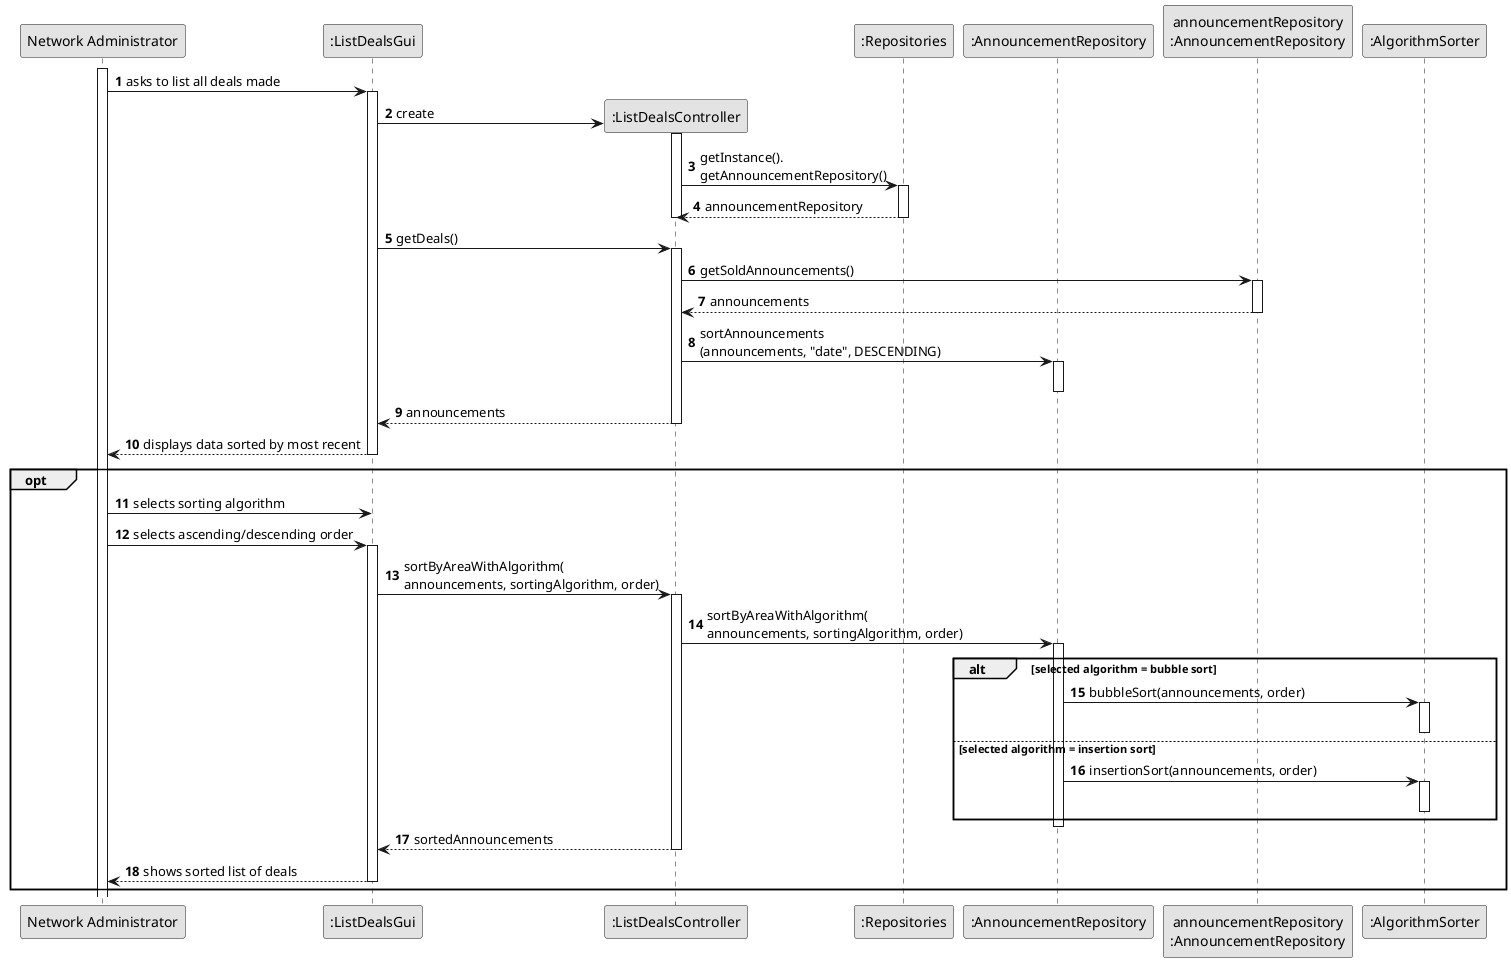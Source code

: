 @startuml
skinparam monochrome true
skinparam packageStyle rectangle
skinparam shadowing false

autonumber

participant "Network Administrator" as admin
participant ":ListDealsGui" as gui
participant ":ListDealsController" as ctrl
participant ":Repositories" as Repos
participant ":AnnouncementRepository" as ARepo
participant "announcementRepository\n:AnnouncementRepository" as aRepo
participant ":AlgorithmSorter" as sorter

activate admin

    admin -> gui : asks to list all deals made
    activate gui
    gui -> ctrl**: create
        activate ctrl
        ctrl -> Repos: getInstance().\ngetAnnouncementRepository()
        activate Repos
        return announcementRepository
        deactivate ctrl

    gui -> ctrl: getDeals()
    activate ctrl


    ctrl -> aRepo: getSoldAnnouncements()
    activate aRepo
    return announcements
    ctrl -> ARepo: sortAnnouncements\n(announcements, "date", DESCENDING)
    activate ARepo
    deactivate ARepo
    return announcements

        gui --> admin : displays data sorted by most recent
    deactivate gui
opt
    admin -> gui : selects sorting algorithm
'    activate gui

     '   gui --> Employee : shows task category list and asks to select one
'    deactivate gui

    admin -> gui : selects ascending/descending order
    activate gui
    gui -> ctrl: sortByAreaWithAlgorithm(\nannouncements, sortingAlgorithm, order)
    activate ctrl
    ctrl -> ARepo: sortByAreaWithAlgorithm(\nannouncements, sortingAlgorithm, order)
    activate ARepo
        alt selected algorithm = bubble sort
        ARepo -> sorter: bubbleSort(announcements, order)
        activate sorter
        deactivate sorter
        else selected algorithm = insertion sort
        ARepo -> sorter: insertionSort(announcements, order)
        activate sorter
        deactivate sorter
        end
    deactivate ARepo
    return sortedAnnouncements
        gui --> admin : shows sorted list of deals
    deactivate gui

end



'
''hide footbox
'actor "Organization Employee" as ADM
'participant ":CreateTaskUI" as UI
'participant ":CreateTaskController" as CTRL
'participant ":Repositories" as RepositorySingleton
'participant "repositories\n:Repositories" as PLAT
'participant "taskCategoryRepository:\nTaskCategoryRepository" as TaskCategoryRepository
'participant ":ApplicationSession" as _APP
'participant "appSession\n:ApplicationSession" as APP
'participant "currentSession\n:UserSession" as SESSAO
'participant "organizationRepository:\nOrganizationRepository" as OrganizationRepository
'participant "organization\n:Organization" as ORG
'participant "task\n:Task" as TAREFA
'
'activate ADM
'
'        ADM -> UI : asks to create a new task
'
'        activate UI
'
''            UI --> ADM : requests data (reference, description,  informal \n description, technical description, duration, cost)
'            'create CTRL
'            UI -> CTRL** : create
'
'            UI -> CTRL : getTaskCategories()
'            activate CTRL
'
'                CTRL -> RepositorySingleton : getInstance()
'                activate RepositorySingleton
'
'                    RepositorySingleton --> CTRL: repositories
'                deactivate RepositorySingleton
'
'                CTRL -> PLAT : getTaskCategoryRepository()
'                activate PLAT
'
'                    PLAT --> CTRL: taskCategoryRepository
'                deactivate PLAT
'
'                CTRL -> TaskCategoryRepository : getTaskCategories()
'                activate TaskCategoryRepository
'
'                    TaskCategoryRepository --> CTRL : taskCategoryList
'                deactivate TaskCategoryRepository
'
'                CTRL --> UI : taskCategoryList
'            deactivate CTRL
'
'            UI --> ADM : shows task category list\n and asks to sleect one
'        deactivate UI
'
'    ADM -> UI : selects a task category
'    activate UI
'
'        UI --> ADM : requests data
'    deactivate UI
'
'    ADM -> UI : types requested data (reference, description, \ninformal description, technical description,\nduration, cost)
'    activate UI
'
'        UI --> ADM : shows selected category and requested data
'    deactivate UI
'
'    ADM -> UI : submits data
'    activate UI
'
'        UI -> CTRL : createTask(reference,\ndescription,\ninformalDescription,\ntechnicalDescription,\nduration, cost,\ntaskCategoryDescription)
'        activate CTRL
'
'            CTRL -> CTRL : getTaskCategoryByDescription(taskCategoryDescription)
'            activate CTRL
'
'                CTRL -> RepositorySingleton : getInstance()
'                activate RepositorySingleton
'
'                    RepositorySingleton --> CTRL: repositories
'                deactivate RepositorySingleton
'
'                CTRL -> PLAT : getTaskCategoryRepository()
'                activate PLAT
'
'                    PLAT -> CTRL : taskCategoryRepository
'                deactivate PLAT
'
'                CTRL -> TaskCategoryRepository : getTaskCategoryByDescription(taskCategoryDescription)
'                activate TaskCategoryRepository
'
'                    TaskCategoryRepository --> CTRL : taskCategory
'                deactivate TaskCategoryRepository
'                    CTRL --> CTRL : taskCategory
'            deactivate CTRL
'
'            |||
'            CTRL -> CTRL : getEmployeeFromSession()
'            activate CTRL
'
'                CTRL -> _APP: getInstance()
'                activate _APP
'                    _APP -> CTRL: appSession
'                deactivate _APP
'
'
'                CTRL -> APP: getCurrentSession()
'                activate APP
'
'                    APP --> CTRL: currentSession
'                deactivate APP
'
'                CTRL -> SESSAO: email = getUserEmail()
'                activate SESSAO
'
'                    SESSAO --> CTRL: email
'                deactivate SESSAO
'
'
'                CTRL -> PLAT: getOrganizationRepository(email)
'                activate PLAT
'
'                    PLAT --> CTRL: organizationRepository
'                deactivate PLAT
'
'
'                CTRL -> OrganizationRepository: getOrganizationByEmployeeEmail(email)
'                activate OrganizationRepository
'
'                    loop [for each organization
'                        OrganizationRepository -> ORG : anyEmployeeHasEmail(email)
'                        activate ORG
'
'                             ORG --> OrganizationRepository : true/false
'                        deactivate ORG
'                    end
'                    OrganizationRepository --> CTRL : organization
'                deactivate OrganizationRepository
'
'                CTRL -> ORG: getEmployeeByEmail(email)
'                activate ORG
'
'                    ORG --> CTRL : employee
'                deactivate ORG
'
'                CTRL --> CTRL : employee
'            deactivate CTRL
'
'            |||
'            CTRL -> ORG: createTask(employee, reference, description,\ninformalDescription, technicalDescription,\nduration, cost, , taskCategory, employee)
'            activate ORG
'
'                ORG -> TAREFA**: create(employee, reference, description,\ninformalDescription, technicalDescription,\nduration, cost, taskCategory, employee)
'                ORG -> ORG: addTask (task)
'
'
'                activate ORG
'                    ORG -> ORG: validateTask(task)
'                    activate ORG
'                        ORG --> ORG
'                    deactivate ORG
'
'                    ORG --> ORG
'                deactivate ORG
'
'                ORG --> CTRL : task
'
'            deactivate ORG
'
'            CTRL --> UI: task
'            deactivate CTRL
'            UI --> ADM: displays operation success
'    deactivate UI
'
'deactivate ADM

@enduml